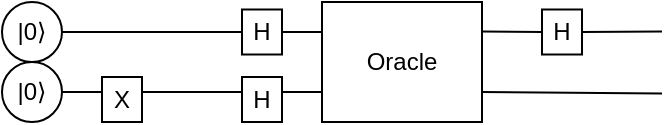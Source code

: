 <mxfile version="24.7.17">
  <diagram name="Page-1" id="ktF5TGMckmJRGJdR5RHU">
    <mxGraphModel dx="797" dy="457" grid="1" gridSize="10" guides="1" tooltips="1" connect="1" arrows="1" fold="1" page="1" pageScale="1" pageWidth="850" pageHeight="1100" math="0" shadow="0">
      <root>
        <mxCell id="0" />
        <mxCell id="1" parent="0" />
        <mxCell id="r_c0FHn-OcgTRAtTLJpJ-2" value="Oracle" style="rounded=0;whiteSpace=wrap;html=1;" vertex="1" parent="1">
          <mxGeometry x="180" y="520" width="80" height="60" as="geometry" />
        </mxCell>
        <mxCell id="r_c0FHn-OcgTRAtTLJpJ-3" value="|0⟩" style="ellipse;whiteSpace=wrap;html=1;" vertex="1" parent="1">
          <mxGeometry x="20" y="520" width="30" height="30" as="geometry" />
        </mxCell>
        <mxCell id="r_c0FHn-OcgTRAtTLJpJ-5" value="|0⟩" style="ellipse;whiteSpace=wrap;html=1;" vertex="1" parent="1">
          <mxGeometry x="20" y="550" width="30" height="30" as="geometry" />
        </mxCell>
        <mxCell id="r_c0FHn-OcgTRAtTLJpJ-7" value="" style="endArrow=none;html=1;rounded=0;exitX=1;exitY=0.5;exitDx=0;exitDy=0;entryX=0;entryY=0.75;entryDx=0;entryDy=0;" edge="1" parent="1" source="r_c0FHn-OcgTRAtTLJpJ-5" target="r_c0FHn-OcgTRAtTLJpJ-2">
          <mxGeometry width="50" height="50" relative="1" as="geometry">
            <mxPoint x="520" y="620" as="sourcePoint" />
            <mxPoint x="570" y="570" as="targetPoint" />
          </mxGeometry>
        </mxCell>
        <mxCell id="r_c0FHn-OcgTRAtTLJpJ-9" value="H" style="rounded=0;whiteSpace=wrap;html=1;" vertex="1" parent="1">
          <mxGeometry x="140" y="523.75" width="20" height="22.5" as="geometry" />
        </mxCell>
        <mxCell id="r_c0FHn-OcgTRAtTLJpJ-66" value="" style="endArrow=none;html=1;rounded=0;exitX=1;exitY=0.5;exitDx=0;exitDy=0;entryX=0;entryY=0.5;entryDx=0;entryDy=0;" edge="1" parent="1" source="r_c0FHn-OcgTRAtTLJpJ-3" target="r_c0FHn-OcgTRAtTLJpJ-9">
          <mxGeometry width="50" height="50" relative="1" as="geometry">
            <mxPoint x="70" y="530" as="sourcePoint" />
            <mxPoint x="90" y="540" as="targetPoint" />
          </mxGeometry>
        </mxCell>
        <mxCell id="r_c0FHn-OcgTRAtTLJpJ-67" value="" style="endArrow=none;html=1;rounded=0;exitX=1;exitY=0.5;exitDx=0;exitDy=0;entryX=0;entryY=0.25;entryDx=0;entryDy=0;" edge="1" parent="1" source="r_c0FHn-OcgTRAtTLJpJ-9" target="r_c0FHn-OcgTRAtTLJpJ-2">
          <mxGeometry width="50" height="50" relative="1" as="geometry">
            <mxPoint x="180" y="500" as="sourcePoint" />
            <mxPoint x="230" y="450" as="targetPoint" />
          </mxGeometry>
        </mxCell>
        <mxCell id="r_c0FHn-OcgTRAtTLJpJ-68" value="H" style="rounded=0;whiteSpace=wrap;html=1;" vertex="1" parent="1">
          <mxGeometry x="140" y="557.5" width="20" height="22.5" as="geometry" />
        </mxCell>
        <mxCell id="r_c0FHn-OcgTRAtTLJpJ-69" value="X" style="rounded=0;whiteSpace=wrap;html=1;" vertex="1" parent="1">
          <mxGeometry x="70" y="557.5" width="20" height="22.5" as="geometry" />
        </mxCell>
        <mxCell id="r_c0FHn-OcgTRAtTLJpJ-72" value="" style="endArrow=none;html=1;rounded=0;exitX=1;exitY=0.5;exitDx=0;exitDy=0;entryX=0;entryY=0.5;entryDx=0;entryDy=0;" edge="1" parent="1" source="r_c0FHn-OcgTRAtTLJpJ-73">
          <mxGeometry width="50" height="50" relative="1" as="geometry">
            <mxPoint x="260" y="534.72" as="sourcePoint" />
            <mxPoint x="350" y="534.72" as="targetPoint" />
          </mxGeometry>
        </mxCell>
        <mxCell id="r_c0FHn-OcgTRAtTLJpJ-74" value="" style="endArrow=none;html=1;rounded=0;exitX=1;exitY=0.5;exitDx=0;exitDy=0;entryX=0;entryY=0.5;entryDx=0;entryDy=0;" edge="1" parent="1" target="r_c0FHn-OcgTRAtTLJpJ-73">
          <mxGeometry width="50" height="50" relative="1" as="geometry">
            <mxPoint x="260" y="534.72" as="sourcePoint" />
            <mxPoint x="350" y="534.72" as="targetPoint" />
          </mxGeometry>
        </mxCell>
        <mxCell id="r_c0FHn-OcgTRAtTLJpJ-73" value="H" style="rounded=0;whiteSpace=wrap;html=1;" vertex="1" parent="1">
          <mxGeometry x="290" y="523.75" width="20" height="22.5" as="geometry" />
        </mxCell>
        <mxCell id="r_c0FHn-OcgTRAtTLJpJ-75" value="" style="endArrow=none;html=1;rounded=0;exitX=1;exitY=0.75;exitDx=0;exitDy=0;" edge="1" parent="1" source="r_c0FHn-OcgTRAtTLJpJ-2">
          <mxGeometry width="50" height="50" relative="1" as="geometry">
            <mxPoint x="260" y="564.24" as="sourcePoint" />
            <mxPoint x="350" y="565.77" as="targetPoint" />
          </mxGeometry>
        </mxCell>
      </root>
    </mxGraphModel>
  </diagram>
</mxfile>
